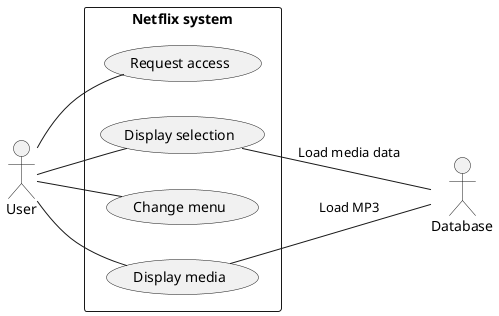 @startuml netflix

' A main menu consiting of different topics with movies and series underneath. There is a bar in the top of the screen where the user can navigate to diffent locations within the application. While browsing the different pages the user finds a movie or series to watch, after which they select that movie/series. The movie/series is loaded and starts playing.

' When entering the page the pictures for the movies/series don't load. When clicking the empty boxes a videoplayer pops up but the screen stays black. This results in a black screen with no way to exit thereby forcing the user to exit the page or search for the home site in the search bar.

left to right direction
actor "User" as User
actor "Database" as Database

rectangle "Netflix system" {
	usecase "Request access" as RequestAccess
	usecase "Display selection" as MainMenu
	usecase "Change menu" as MenuChange  
	usecase "Display media" as Media
}

User -- RequestAccess
User -- MainMenu
User -- Media
User -- MenuChange
Media -- Database : Load MP3
MainMenu -- Database : Load media data


@enduml
